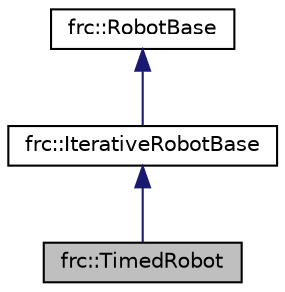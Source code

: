 digraph "frc::TimedRobot"
{
  edge [fontname="Helvetica",fontsize="10",labelfontname="Helvetica",labelfontsize="10"];
  node [fontname="Helvetica",fontsize="10",shape=record];
  Node1 [label="frc::TimedRobot",height=0.2,width=0.4,color="black", fillcolor="grey75", style="filled", fontcolor="black"];
  Node2 -> Node1 [dir="back",color="midnightblue",fontsize="10",style="solid",fontname="Helvetica"];
  Node2 [label="frc::IterativeRobotBase",height=0.2,width=0.4,color="black", fillcolor="white", style="filled",URL="$classfrc_1_1IterativeRobotBase.html",tooltip="IterativeRobotBase implements a specific type of robot program framework, extending the RobotBase cla..."];
  Node3 -> Node2 [dir="back",color="midnightblue",fontsize="10",style="solid",fontname="Helvetica"];
  Node3 [label="frc::RobotBase",height=0.2,width=0.4,color="black", fillcolor="white", style="filled",URL="$classfrc_1_1RobotBase.html",tooltip="Implement a Robot Program framework. "];
}
